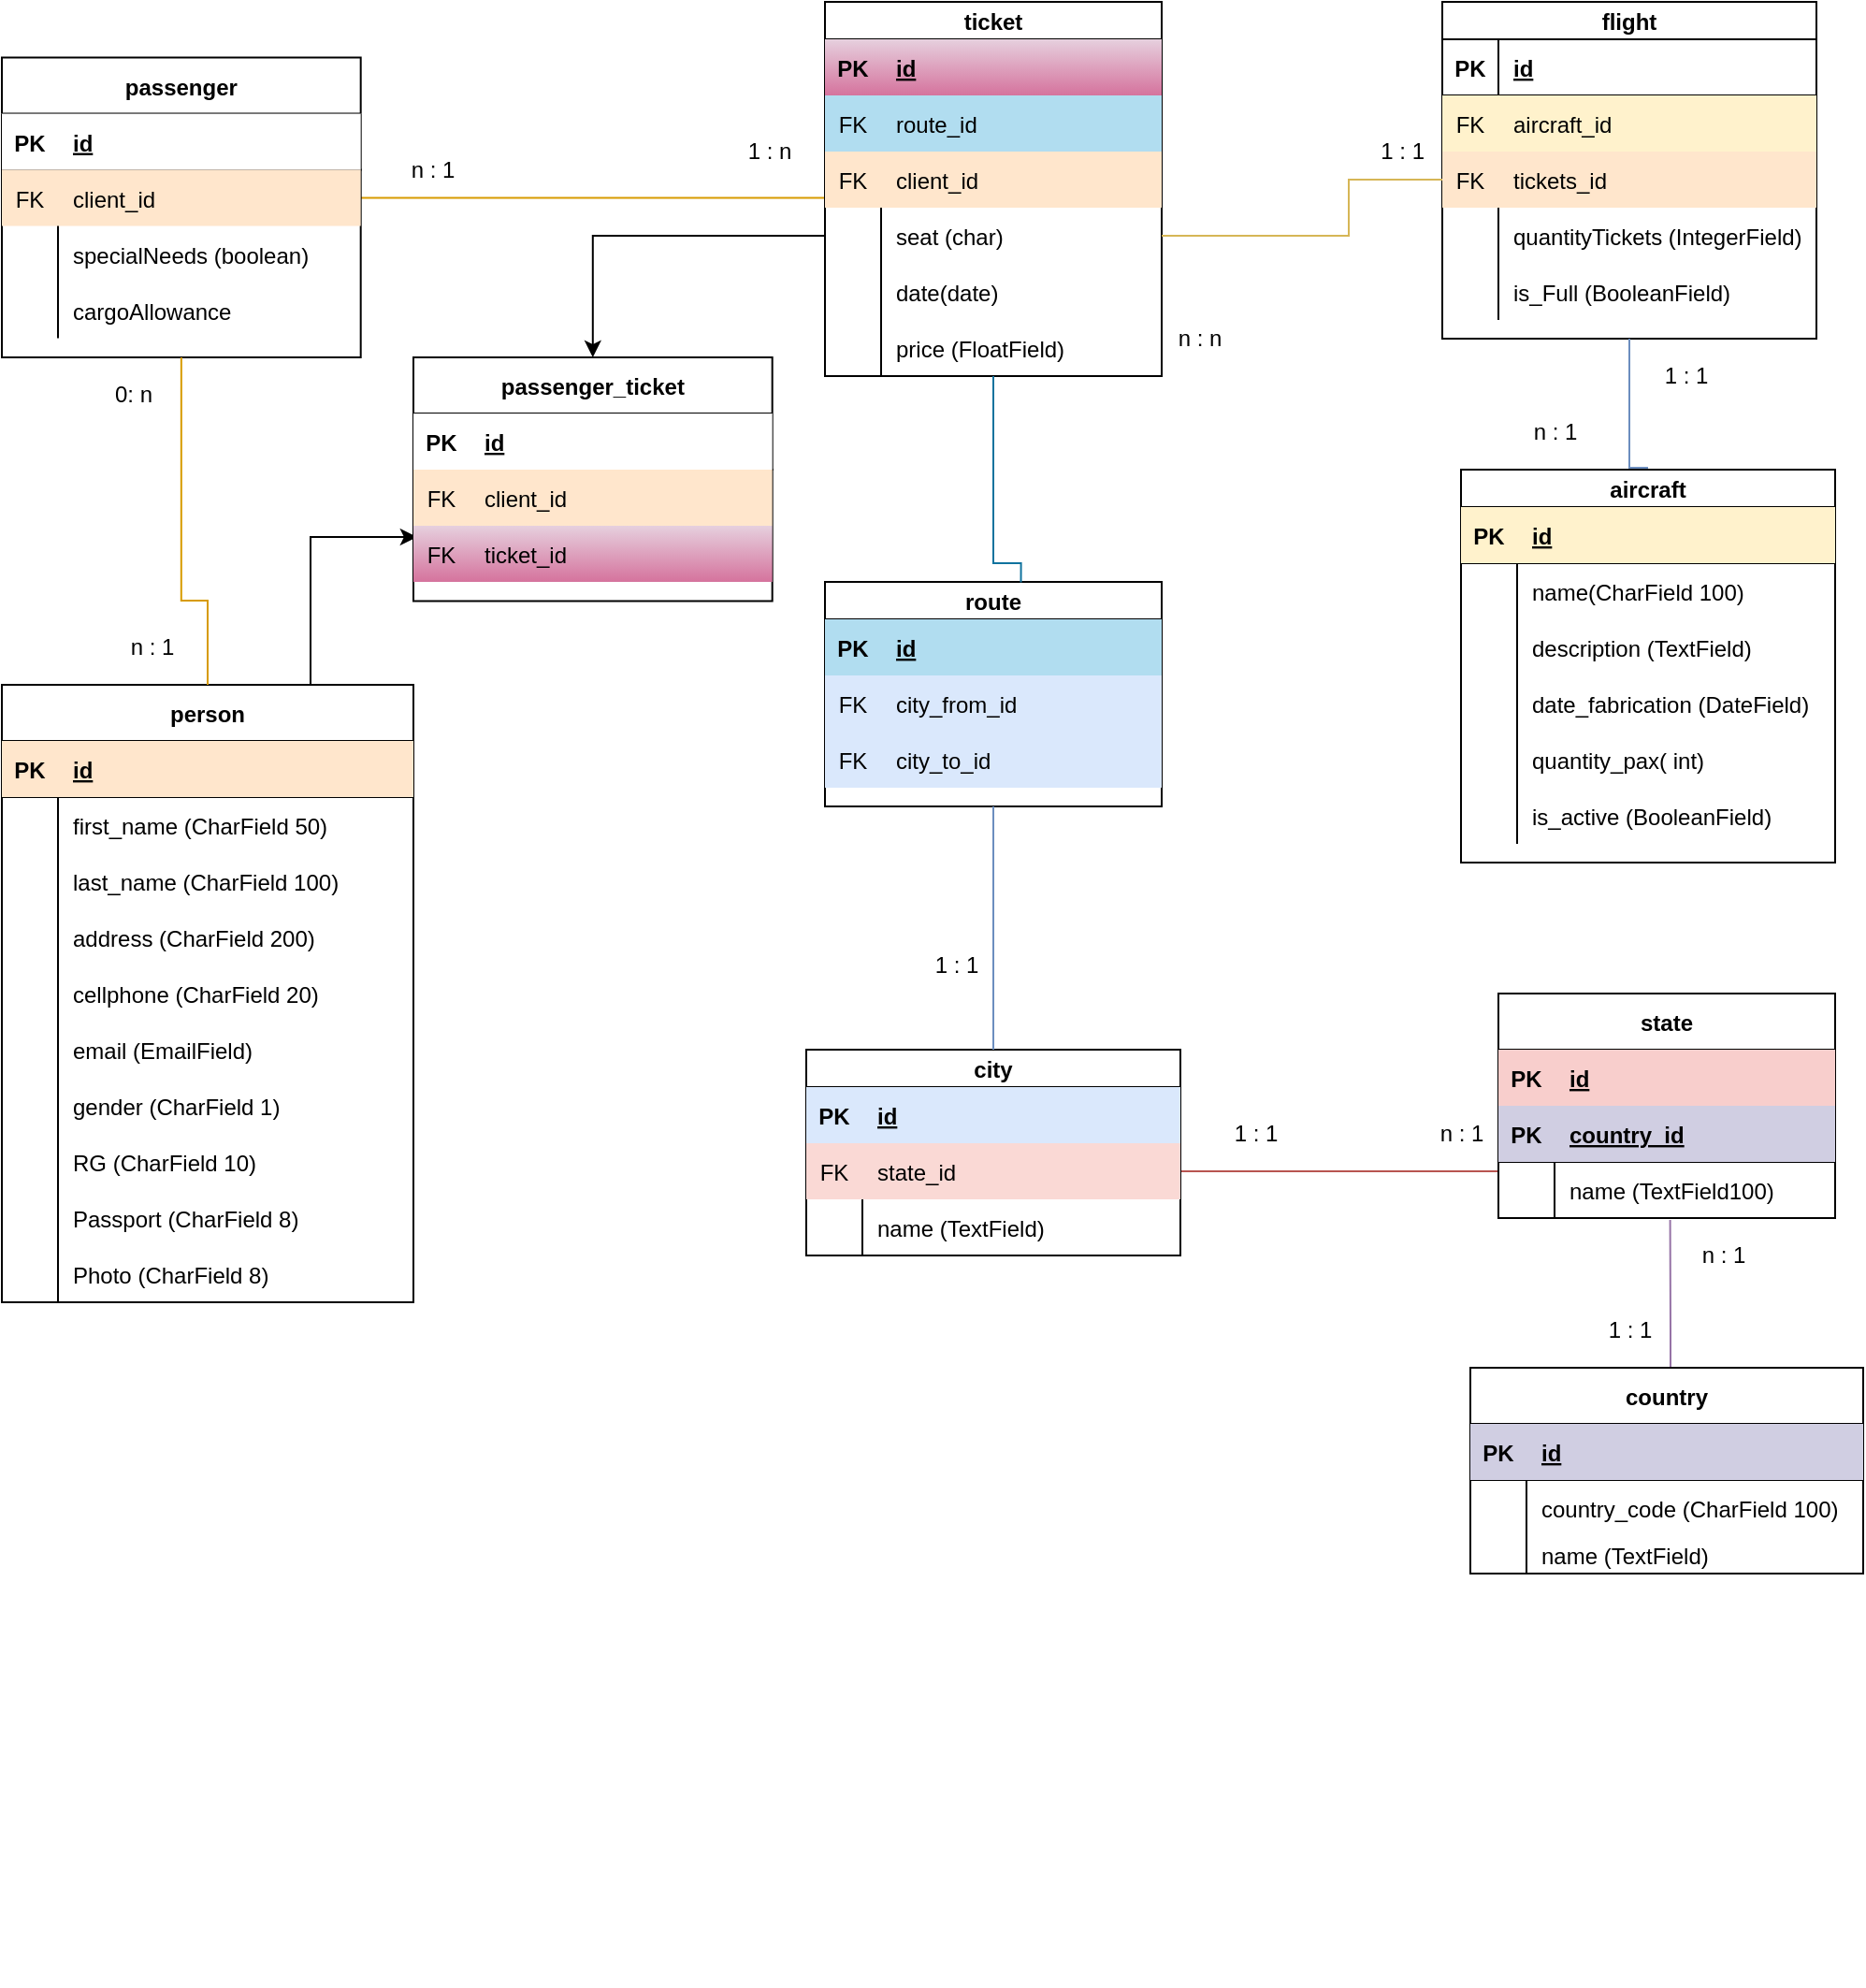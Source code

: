 <mxfile version="14.7.10" type="google"><diagram name="MER" id="9f46799a-70d6-7492-0946-bef42562c5a5"><mxGraphModel dx="2208" dy="1332" grid="1" gridSize="10" guides="1" tooltips="1" connect="1" arrows="1" fold="1" page="1" pageScale="1" pageWidth="1100" pageHeight="850" background="none" math="0" shadow="0"><root><mxCell id="0"/><mxCell id="1" parent="0"/><mxCell id="GLSsPdaKZculDlw_uXnd-2" value="aircraft" style="shape=table;startSize=20;container=1;collapsible=1;childLayout=tableLayout;fixedRows=1;rowLines=0;fontStyle=1;align=center;resizeLast=1;" parent="1" vertex="1"><mxGeometry x="260" y="160" width="200" height="210" as="geometry"/></mxCell><mxCell id="GLSsPdaKZculDlw_uXnd-3" value="" style="shape=partialRectangle;collapsible=0;dropTarget=0;pointerEvents=0;fillColor=none;top=0;left=0;bottom=1;right=0;points=[[0,0.5],[1,0.5]];portConstraint=eastwest;" parent="GLSsPdaKZculDlw_uXnd-2" vertex="1"><mxGeometry y="20" width="200" height="30" as="geometry"/></mxCell><mxCell id="GLSsPdaKZculDlw_uXnd-4" value="PK" style="shape=partialRectangle;connectable=0;top=0;left=0;bottom=0;right=0;fontStyle=1;overflow=hidden;strokeColor=#d6b656;fillColor=#fff2cc;" parent="GLSsPdaKZculDlw_uXnd-3" vertex="1"><mxGeometry width="30" height="30" as="geometry"/></mxCell><mxCell id="GLSsPdaKZculDlw_uXnd-5" value="id" style="shape=partialRectangle;connectable=0;fillColor=#fff2cc;top=0;left=0;bottom=0;right=0;align=left;spacingLeft=6;fontStyle=5;overflow=hidden;strokeColor=#d6b656;" parent="GLSsPdaKZculDlw_uXnd-3" vertex="1"><mxGeometry x="30" width="170" height="30" as="geometry"/></mxCell><mxCell id="GLSsPdaKZculDlw_uXnd-6" value="" style="shape=partialRectangle;collapsible=0;dropTarget=0;pointerEvents=0;fillColor=none;top=0;left=0;bottom=0;right=0;points=[[0,0.5],[1,0.5]];portConstraint=eastwest;" parent="GLSsPdaKZculDlw_uXnd-2" vertex="1"><mxGeometry y="50" width="200" height="30" as="geometry"/></mxCell><mxCell id="GLSsPdaKZculDlw_uXnd-7" value="" style="shape=partialRectangle;connectable=0;fillColor=none;top=0;left=0;bottom=0;right=0;editable=1;overflow=hidden;" parent="GLSsPdaKZculDlw_uXnd-6" vertex="1"><mxGeometry width="30" height="30" as="geometry"/></mxCell><mxCell id="GLSsPdaKZculDlw_uXnd-8" value="name(CharField 100)" style="shape=partialRectangle;connectable=0;fillColor=none;top=0;left=0;bottom=0;right=0;align=left;spacingLeft=6;overflow=hidden;" parent="GLSsPdaKZculDlw_uXnd-6" vertex="1"><mxGeometry x="30" width="170" height="30" as="geometry"/></mxCell><mxCell id="GLSsPdaKZculDlw_uXnd-9" value="" style="shape=partialRectangle;collapsible=0;dropTarget=0;pointerEvents=0;fillColor=none;top=0;left=0;bottom=0;right=0;points=[[0,0.5],[1,0.5]];portConstraint=eastwest;" parent="GLSsPdaKZculDlw_uXnd-2" vertex="1"><mxGeometry y="80" width="200" height="30" as="geometry"/></mxCell><mxCell id="GLSsPdaKZculDlw_uXnd-10" value="" style="shape=partialRectangle;connectable=0;fillColor=none;top=0;left=0;bottom=0;right=0;editable=1;overflow=hidden;" parent="GLSsPdaKZculDlw_uXnd-9" vertex="1"><mxGeometry width="30" height="30" as="geometry"/></mxCell><mxCell id="GLSsPdaKZculDlw_uXnd-11" value="description (TextField)" style="shape=partialRectangle;connectable=0;fillColor=none;top=0;left=0;bottom=0;right=0;align=left;spacingLeft=6;overflow=hidden;" parent="GLSsPdaKZculDlw_uXnd-9" vertex="1"><mxGeometry x="30" width="170" height="30" as="geometry"/></mxCell><mxCell id="GLSsPdaKZculDlw_uXnd-12" value="" style="shape=partialRectangle;collapsible=0;dropTarget=0;pointerEvents=0;fillColor=none;top=0;left=0;bottom=0;right=0;points=[[0,0.5],[1,0.5]];portConstraint=eastwest;" parent="GLSsPdaKZculDlw_uXnd-2" vertex="1"><mxGeometry y="110" width="200" height="30" as="geometry"/></mxCell><mxCell id="GLSsPdaKZculDlw_uXnd-13" value="" style="shape=partialRectangle;connectable=0;fillColor=none;top=0;left=0;bottom=0;right=0;editable=1;overflow=hidden;" parent="GLSsPdaKZculDlw_uXnd-12" vertex="1"><mxGeometry width="30" height="30" as="geometry"/></mxCell><mxCell id="GLSsPdaKZculDlw_uXnd-14" value="date_fabrication (DateField)" style="shape=partialRectangle;connectable=0;fillColor=none;top=0;left=0;bottom=0;right=0;align=left;spacingLeft=6;overflow=hidden;" parent="GLSsPdaKZculDlw_uXnd-12" vertex="1"><mxGeometry x="30" width="170" height="30" as="geometry"/></mxCell><mxCell id="GLSsPdaKZculDlw_uXnd-18" value="" style="shape=partialRectangle;collapsible=0;dropTarget=0;pointerEvents=0;fillColor=none;top=0;left=0;bottom=0;right=0;points=[[0,0.5],[1,0.5]];portConstraint=eastwest;" parent="GLSsPdaKZculDlw_uXnd-2" vertex="1"><mxGeometry y="140" width="200" height="30" as="geometry"/></mxCell><mxCell id="GLSsPdaKZculDlw_uXnd-19" value="" style="shape=partialRectangle;connectable=0;fillColor=none;top=0;left=0;bottom=0;right=0;editable=1;overflow=hidden;" parent="GLSsPdaKZculDlw_uXnd-18" vertex="1"><mxGeometry width="30" height="30" as="geometry"/></mxCell><mxCell id="GLSsPdaKZculDlw_uXnd-20" value="quantity_pax( int)" style="shape=partialRectangle;connectable=0;fillColor=none;top=0;left=0;bottom=0;right=0;align=left;spacingLeft=6;overflow=hidden;" parent="GLSsPdaKZculDlw_uXnd-18" vertex="1"><mxGeometry x="30" width="170" height="30" as="geometry"/></mxCell><mxCell id="GLSsPdaKZculDlw_uXnd-15" value="" style="shape=partialRectangle;collapsible=0;dropTarget=0;pointerEvents=0;fillColor=none;top=0;left=0;bottom=0;right=0;points=[[0,0.5],[1,0.5]];portConstraint=eastwest;" parent="GLSsPdaKZculDlw_uXnd-2" vertex="1"><mxGeometry y="170" width="200" height="30" as="geometry"/></mxCell><mxCell id="GLSsPdaKZculDlw_uXnd-16" value="" style="shape=partialRectangle;connectable=0;fillColor=none;top=0;left=0;bottom=0;right=0;editable=1;overflow=hidden;" parent="GLSsPdaKZculDlw_uXnd-15" vertex="1"><mxGeometry width="30" height="30" as="geometry"/></mxCell><mxCell id="GLSsPdaKZculDlw_uXnd-17" value="is_active (BooleanField)" style="shape=partialRectangle;connectable=0;fillColor=none;top=0;left=0;bottom=0;right=0;align=left;spacingLeft=6;overflow=hidden;" parent="GLSsPdaKZculDlw_uXnd-15" vertex="1"><mxGeometry x="30" width="170" height="30" as="geometry"/></mxCell><mxCell id="GLSsPdaKZculDlw_uXnd-31" value="flight" style="shape=table;startSize=20;container=1;collapsible=1;childLayout=tableLayout;fixedRows=1;rowLines=0;fontStyle=1;align=center;resizeLast=1;" parent="1" vertex="1"><mxGeometry x="250" y="-90" width="200" height="180" as="geometry"/></mxCell><mxCell id="GLSsPdaKZculDlw_uXnd-32" value="" style="shape=partialRectangle;collapsible=0;dropTarget=0;pointerEvents=0;fillColor=none;top=0;left=0;bottom=1;right=0;points=[[0,0.5],[1,0.5]];portConstraint=eastwest;" parent="GLSsPdaKZculDlw_uXnd-31" vertex="1"><mxGeometry y="20" width="200" height="30" as="geometry"/></mxCell><mxCell id="GLSsPdaKZculDlw_uXnd-33" value="PK" style="shape=partialRectangle;connectable=0;fillColor=none;top=0;left=0;bottom=0;right=0;fontStyle=1;overflow=hidden;" parent="GLSsPdaKZculDlw_uXnd-32" vertex="1"><mxGeometry width="30" height="30" as="geometry"/></mxCell><mxCell id="GLSsPdaKZculDlw_uXnd-34" value="id" style="shape=partialRectangle;connectable=0;fillColor=none;top=0;left=0;bottom=0;right=0;align=left;spacingLeft=6;fontStyle=5;overflow=hidden;" parent="GLSsPdaKZculDlw_uXnd-32" vertex="1"><mxGeometry x="30" width="170" height="30" as="geometry"/></mxCell><mxCell id="GLSsPdaKZculDlw_uXnd-41" value="" style="shape=partialRectangle;collapsible=0;dropTarget=0;pointerEvents=0;fillColor=none;top=0;left=0;bottom=0;right=0;points=[[0,0.5],[1,0.5]];portConstraint=eastwest;" parent="GLSsPdaKZculDlw_uXnd-31" vertex="1"><mxGeometry y="50" width="200" height="30" as="geometry"/></mxCell><mxCell id="GLSsPdaKZculDlw_uXnd-42" value="FK" style="shape=partialRectangle;connectable=0;fillColor=#fff2cc;top=0;left=0;bottom=0;right=0;editable=1;overflow=hidden;strokeColor=#d6b656;" parent="GLSsPdaKZculDlw_uXnd-41" vertex="1"><mxGeometry width="30" height="30" as="geometry"/></mxCell><mxCell id="GLSsPdaKZculDlw_uXnd-43" value="aircraft_id" style="shape=partialRectangle;connectable=0;fillColor=#fff2cc;top=0;left=0;bottom=0;right=0;align=left;spacingLeft=6;overflow=hidden;strokeColor=#d6b656;" parent="GLSsPdaKZculDlw_uXnd-41" vertex="1"><mxGeometry x="30" width="170" height="30" as="geometry"/></mxCell><mxCell id="GLSsPdaKZculDlw_uXnd-44" value="" style="shape=partialRectangle;collapsible=0;dropTarget=0;pointerEvents=0;fillColor=none;top=0;left=0;bottom=0;right=0;points=[[0,0.5],[1,0.5]];portConstraint=eastwest;" parent="GLSsPdaKZculDlw_uXnd-31" vertex="1"><mxGeometry y="80" width="200" height="30" as="geometry"/></mxCell><mxCell id="GLSsPdaKZculDlw_uXnd-45" value="FK" style="shape=partialRectangle;connectable=0;fillColor=#ffe6cc;top=0;left=0;bottom=0;right=0;editable=1;overflow=hidden;strokeColor=#d79b00;" parent="GLSsPdaKZculDlw_uXnd-44" vertex="1"><mxGeometry width="30" height="30" as="geometry"/></mxCell><mxCell id="GLSsPdaKZculDlw_uXnd-46" value="tickets_id" style="shape=partialRectangle;connectable=0;fillColor=#ffe6cc;top=0;left=0;bottom=0;right=0;align=left;spacingLeft=6;overflow=hidden;strokeColor=#d79b00;" parent="GLSsPdaKZculDlw_uXnd-44" vertex="1"><mxGeometry x="30" width="170" height="30" as="geometry"/></mxCell><mxCell id="GLSsPdaKZculDlw_uXnd-35" value="" style="shape=partialRectangle;collapsible=0;dropTarget=0;pointerEvents=0;fillColor=none;top=0;left=0;bottom=0;right=0;points=[[0,0.5],[1,0.5]];portConstraint=eastwest;" parent="GLSsPdaKZculDlw_uXnd-31" vertex="1"><mxGeometry y="110" width="200" height="30" as="geometry"/></mxCell><mxCell id="GLSsPdaKZculDlw_uXnd-36" value="" style="shape=partialRectangle;connectable=0;fillColor=none;top=0;left=0;bottom=0;right=0;editable=1;overflow=hidden;" parent="GLSsPdaKZculDlw_uXnd-35" vertex="1"><mxGeometry width="30" height="30" as="geometry"/></mxCell><mxCell id="GLSsPdaKZculDlw_uXnd-37" value="quantityTickets (IntegerField)" style="shape=partialRectangle;connectable=0;fillColor=none;top=0;left=0;bottom=0;right=0;align=left;spacingLeft=6;overflow=hidden;" parent="GLSsPdaKZculDlw_uXnd-35" vertex="1"><mxGeometry x="30" width="170" height="30" as="geometry"/></mxCell><mxCell id="1ofLHM65zH2YrCbMhh-6-1" value="" style="shape=partialRectangle;collapsible=0;dropTarget=0;pointerEvents=0;fillColor=none;top=0;left=0;bottom=0;right=0;points=[[0,0.5],[1,0.5]];portConstraint=eastwest;" parent="GLSsPdaKZculDlw_uXnd-31" vertex="1"><mxGeometry y="140" width="200" height="30" as="geometry"/></mxCell><mxCell id="1ofLHM65zH2YrCbMhh-6-2" value="" style="shape=partialRectangle;connectable=0;fillColor=none;top=0;left=0;bottom=0;right=0;editable=1;overflow=hidden;" parent="1ofLHM65zH2YrCbMhh-6-1" vertex="1"><mxGeometry width="30" height="30" as="geometry"/></mxCell><mxCell id="1ofLHM65zH2YrCbMhh-6-3" value="is_Full (BooleanField)" style="shape=partialRectangle;connectable=0;fillColor=none;top=0;left=0;bottom=0;right=0;align=left;spacingLeft=6;overflow=hidden;" parent="1ofLHM65zH2YrCbMhh-6-1" vertex="1"><mxGeometry x="30" width="170" height="30" as="geometry"/></mxCell><mxCell id="GLSsPdaKZculDlw_uXnd-47" style="edgeStyle=orthogonalEdgeStyle;rounded=0;orthogonalLoop=1;jettySize=auto;html=1;endArrow=none;endFill=0;fillColor=#dae8fc;strokeColor=#6C8EBF;entryX=0.5;entryY=1;entryDx=0;entryDy=0;" parent="1" target="GLSsPdaKZculDlw_uXnd-31" edge="1"><mxGeometry relative="1" as="geometry"><Array as="points"><mxPoint x="350" y="159"/></Array><mxPoint x="310" y="90" as="targetPoint"/><mxPoint x="360" y="159" as="sourcePoint"/></mxGeometry></mxCell><mxCell id="uD-q42cJCrfk9R7ZHZrH-15" style="edgeStyle=orthogonalEdgeStyle;rounded=0;orthogonalLoop=1;jettySize=auto;html=1;exitX=0.75;exitY=0;exitDx=0;exitDy=0;entryX=0.01;entryY=0.2;entryDx=0;entryDy=0;entryPerimeter=0;" parent="1" source="GLSsPdaKZculDlw_uXnd-48" edge="1"><mxGeometry relative="1" as="geometry"><mxPoint x="-298.082" y="196" as="targetPoint"/><Array as="points"><mxPoint x="-355" y="196"/></Array></mxGeometry></mxCell><mxCell id="GLSsPdaKZculDlw_uXnd-48" value="person" style="shape=table;startSize=30;container=1;collapsible=1;childLayout=tableLayout;fixedRows=1;rowLines=0;fontStyle=1;align=center;resizeLast=1;" parent="1" vertex="1"><mxGeometry x="-520" y="275" width="220" height="330" as="geometry"/></mxCell><mxCell id="GLSsPdaKZculDlw_uXnd-49" value="" style="shape=partialRectangle;collapsible=0;dropTarget=0;pointerEvents=0;fillColor=none;top=0;left=0;bottom=1;right=0;points=[[0,0.5],[1,0.5]];portConstraint=eastwest;" parent="GLSsPdaKZculDlw_uXnd-48" vertex="1"><mxGeometry y="30" width="220" height="30" as="geometry"/></mxCell><mxCell id="GLSsPdaKZculDlw_uXnd-50" value="PK" style="shape=partialRectangle;connectable=0;fillColor=#ffe6cc;top=0;left=0;bottom=0;right=0;fontStyle=1;overflow=hidden;strokeColor=#d79b00;" parent="GLSsPdaKZculDlw_uXnd-49" vertex="1"><mxGeometry width="30" height="30" as="geometry"/></mxCell><mxCell id="GLSsPdaKZculDlw_uXnd-51" value="id" style="shape=partialRectangle;connectable=0;fillColor=#ffe6cc;top=0;left=0;bottom=0;right=0;align=left;spacingLeft=6;fontStyle=5;overflow=hidden;strokeColor=#d79b00;" parent="GLSsPdaKZculDlw_uXnd-49" vertex="1"><mxGeometry x="30" width="190" height="30" as="geometry"/></mxCell><mxCell id="GLSsPdaKZculDlw_uXnd-52" value="" style="shape=partialRectangle;collapsible=0;dropTarget=0;pointerEvents=0;fillColor=none;top=0;left=0;bottom=0;right=0;points=[[0,0.5],[1,0.5]];portConstraint=eastwest;" parent="GLSsPdaKZculDlw_uXnd-48" vertex="1"><mxGeometry y="60" width="220" height="30" as="geometry"/></mxCell><mxCell id="GLSsPdaKZculDlw_uXnd-53" value="" style="shape=partialRectangle;connectable=0;fillColor=none;top=0;left=0;bottom=0;right=0;editable=1;overflow=hidden;" parent="GLSsPdaKZculDlw_uXnd-52" vertex="1"><mxGeometry width="30" height="30" as="geometry"/></mxCell><mxCell id="GLSsPdaKZculDlw_uXnd-54" value="first_name (CharField 50)" style="shape=partialRectangle;connectable=0;fillColor=none;top=0;left=0;bottom=0;right=0;align=left;spacingLeft=6;overflow=hidden;" parent="GLSsPdaKZculDlw_uXnd-52" vertex="1"><mxGeometry x="30" width="190" height="30" as="geometry"/></mxCell><mxCell id="GLSsPdaKZculDlw_uXnd-55" value="" style="shape=partialRectangle;collapsible=0;dropTarget=0;pointerEvents=0;fillColor=none;top=0;left=0;bottom=0;right=0;points=[[0,0.5],[1,0.5]];portConstraint=eastwest;" parent="GLSsPdaKZculDlw_uXnd-48" vertex="1"><mxGeometry y="90" width="220" height="30" as="geometry"/></mxCell><mxCell id="GLSsPdaKZculDlw_uXnd-56" value="" style="shape=partialRectangle;connectable=0;fillColor=none;top=0;left=0;bottom=0;right=0;editable=1;overflow=hidden;" parent="GLSsPdaKZculDlw_uXnd-55" vertex="1"><mxGeometry width="30" height="30" as="geometry"/></mxCell><mxCell id="GLSsPdaKZculDlw_uXnd-57" value="last_name (CharField 100)" style="shape=partialRectangle;connectable=0;fillColor=none;top=0;left=0;bottom=0;right=0;align=left;spacingLeft=6;overflow=hidden;" parent="GLSsPdaKZculDlw_uXnd-55" vertex="1"><mxGeometry x="30" width="190" height="30" as="geometry"/></mxCell><mxCell id="GLSsPdaKZculDlw_uXnd-58" value="" style="shape=partialRectangle;collapsible=0;dropTarget=0;pointerEvents=0;fillColor=none;top=0;left=0;bottom=0;right=0;points=[[0,0.5],[1,0.5]];portConstraint=eastwest;" parent="GLSsPdaKZculDlw_uXnd-48" vertex="1"><mxGeometry y="120" width="220" height="30" as="geometry"/></mxCell><mxCell id="GLSsPdaKZculDlw_uXnd-59" value="" style="shape=partialRectangle;connectable=0;fillColor=none;top=0;left=0;bottom=0;right=0;editable=1;overflow=hidden;" parent="GLSsPdaKZculDlw_uXnd-58" vertex="1"><mxGeometry width="30" height="30" as="geometry"/></mxCell><mxCell id="GLSsPdaKZculDlw_uXnd-60" value="address (CharField 200)" style="shape=partialRectangle;connectable=0;fillColor=none;top=0;left=0;bottom=0;right=0;align=left;spacingLeft=6;overflow=hidden;" parent="GLSsPdaKZculDlw_uXnd-58" vertex="1"><mxGeometry x="30" width="190" height="30" as="geometry"/></mxCell><mxCell id="GLSsPdaKZculDlw_uXnd-61" value="" style="shape=partialRectangle;collapsible=0;dropTarget=0;pointerEvents=0;fillColor=none;top=0;left=0;bottom=0;right=0;points=[[0,0.5],[1,0.5]];portConstraint=eastwest;" parent="GLSsPdaKZculDlw_uXnd-48" vertex="1"><mxGeometry y="150" width="220" height="30" as="geometry"/></mxCell><mxCell id="GLSsPdaKZculDlw_uXnd-62" value="" style="shape=partialRectangle;connectable=0;fillColor=none;top=0;left=0;bottom=0;right=0;editable=1;overflow=hidden;" parent="GLSsPdaKZculDlw_uXnd-61" vertex="1"><mxGeometry width="30" height="30" as="geometry"/></mxCell><mxCell id="GLSsPdaKZculDlw_uXnd-63" value="cellphone (CharField 20)" style="shape=partialRectangle;connectable=0;fillColor=none;top=0;left=0;bottom=0;right=0;align=left;spacingLeft=6;overflow=hidden;" parent="GLSsPdaKZculDlw_uXnd-61" vertex="1"><mxGeometry x="30" width="190" height="30" as="geometry"/></mxCell><mxCell id="GLSsPdaKZculDlw_uXnd-64" value="" style="shape=partialRectangle;collapsible=0;dropTarget=0;pointerEvents=0;fillColor=none;top=0;left=0;bottom=0;right=0;points=[[0,0.5],[1,0.5]];portConstraint=eastwest;" parent="GLSsPdaKZculDlw_uXnd-48" vertex="1"><mxGeometry y="180" width="220" height="30" as="geometry"/></mxCell><mxCell id="GLSsPdaKZculDlw_uXnd-65" value="" style="shape=partialRectangle;connectable=0;fillColor=none;top=0;left=0;bottom=0;right=0;editable=1;overflow=hidden;" parent="GLSsPdaKZculDlw_uXnd-64" vertex="1"><mxGeometry width="30" height="30" as="geometry"/></mxCell><mxCell id="GLSsPdaKZculDlw_uXnd-66" value="email (EmailField)" style="shape=partialRectangle;connectable=0;fillColor=none;top=0;left=0;bottom=0;right=0;align=left;spacingLeft=6;overflow=hidden;" parent="GLSsPdaKZculDlw_uXnd-64" vertex="1"><mxGeometry x="30" width="190" height="30" as="geometry"/></mxCell><mxCell id="GLSsPdaKZculDlw_uXnd-67" value="" style="shape=partialRectangle;collapsible=0;dropTarget=0;pointerEvents=0;fillColor=none;top=0;left=0;bottom=0;right=0;points=[[0,0.5],[1,0.5]];portConstraint=eastwest;" parent="GLSsPdaKZculDlw_uXnd-48" vertex="1"><mxGeometry y="210" width="220" height="30" as="geometry"/></mxCell><mxCell id="GLSsPdaKZculDlw_uXnd-68" value="" style="shape=partialRectangle;connectable=0;fillColor=none;top=0;left=0;bottom=0;right=0;editable=1;overflow=hidden;" parent="GLSsPdaKZculDlw_uXnd-67" vertex="1"><mxGeometry width="30" height="30" as="geometry"/></mxCell><mxCell id="GLSsPdaKZculDlw_uXnd-69" value="gender (CharField 1)" style="shape=partialRectangle;connectable=0;fillColor=none;top=0;left=0;bottom=0;right=0;align=left;spacingLeft=6;overflow=hidden;" parent="GLSsPdaKZculDlw_uXnd-67" vertex="1"><mxGeometry x="30" width="190" height="30" as="geometry"/></mxCell><mxCell id="0r0qIV-gRZ8LzFKsNRDZ-4" value="" style="shape=partialRectangle;collapsible=0;dropTarget=0;pointerEvents=0;fillColor=none;top=0;left=0;bottom=0;right=0;points=[[0,0.5],[1,0.5]];portConstraint=eastwest;" parent="GLSsPdaKZculDlw_uXnd-48" vertex="1"><mxGeometry y="240" width="220" height="30" as="geometry"/></mxCell><mxCell id="0r0qIV-gRZ8LzFKsNRDZ-5" value="" style="shape=partialRectangle;connectable=0;fillColor=none;top=0;left=0;bottom=0;right=0;editable=1;overflow=hidden;" parent="0r0qIV-gRZ8LzFKsNRDZ-4" vertex="1"><mxGeometry width="30" height="30" as="geometry"/></mxCell><mxCell id="0r0qIV-gRZ8LzFKsNRDZ-6" value="RG (CharField 10)" style="shape=partialRectangle;connectable=0;fillColor=none;top=0;left=0;bottom=0;right=0;align=left;spacingLeft=6;overflow=hidden;" parent="0r0qIV-gRZ8LzFKsNRDZ-4" vertex="1"><mxGeometry x="30" width="190" height="30" as="geometry"/></mxCell><mxCell id="0r0qIV-gRZ8LzFKsNRDZ-1" value="" style="shape=partialRectangle;collapsible=0;dropTarget=0;pointerEvents=0;fillColor=none;top=0;left=0;bottom=0;right=0;points=[[0,0.5],[1,0.5]];portConstraint=eastwest;" parent="GLSsPdaKZculDlw_uXnd-48" vertex="1"><mxGeometry y="270" width="220" height="30" as="geometry"/></mxCell><mxCell id="0r0qIV-gRZ8LzFKsNRDZ-2" value="" style="shape=partialRectangle;connectable=0;fillColor=none;top=0;left=0;bottom=0;right=0;editable=1;overflow=hidden;" parent="0r0qIV-gRZ8LzFKsNRDZ-1" vertex="1"><mxGeometry width="30" height="30" as="geometry"/></mxCell><mxCell id="0r0qIV-gRZ8LzFKsNRDZ-3" value="Passport (CharField 8)" style="shape=partialRectangle;connectable=0;fillColor=none;top=0;left=0;bottom=0;right=0;align=left;spacingLeft=6;overflow=hidden;" parent="0r0qIV-gRZ8LzFKsNRDZ-1" vertex="1"><mxGeometry x="30" width="190" height="30" as="geometry"/></mxCell><mxCell id="0r0qIV-gRZ8LzFKsNRDZ-7" value="" style="shape=partialRectangle;collapsible=0;dropTarget=0;pointerEvents=0;fillColor=none;top=0;left=0;bottom=0;right=0;points=[[0,0.5],[1,0.5]];portConstraint=eastwest;" parent="GLSsPdaKZculDlw_uXnd-48" vertex="1"><mxGeometry y="300" width="220" height="30" as="geometry"/></mxCell><mxCell id="0r0qIV-gRZ8LzFKsNRDZ-8" value="" style="shape=partialRectangle;connectable=0;fillColor=none;top=0;left=0;bottom=0;right=0;editable=1;overflow=hidden;" parent="0r0qIV-gRZ8LzFKsNRDZ-7" vertex="1"><mxGeometry width="30" height="30" as="geometry"/></mxCell><mxCell id="0r0qIV-gRZ8LzFKsNRDZ-9" value="Photo (CharField 8)" style="shape=partialRectangle;connectable=0;fillColor=none;top=0;left=0;bottom=0;right=0;align=left;spacingLeft=6;overflow=hidden;" parent="0r0qIV-gRZ8LzFKsNRDZ-7" vertex="1"><mxGeometry x="30" width="190" height="30" as="geometry"/></mxCell><mxCell id="GLSsPdaKZculDlw_uXnd-70" style="edgeStyle=orthogonalEdgeStyle;rounded=0;orthogonalLoop=1;jettySize=auto;html=1;exitX=1;exitY=0.5;exitDx=0;exitDy=0;endArrow=none;endFill=0;fillColor=#ffe6cc;strokeColor=#d79b00;entryX=0;entryY=0.5;entryDx=0;entryDy=0;" parent="1" source="CD3tzhBuKif3sYSi9nyw-175" target="CD3tzhBuKif3sYSi9nyw-206" edge="1"><mxGeometry relative="1" as="geometry"><mxPoint x="-419.92" y="-110" as="sourcePoint"/><mxPoint x="-20" y="30" as="targetPoint"/><Array as="points"><mxPoint x="-80" y="15"/></Array></mxGeometry></mxCell><mxCell id="GLSsPdaKZculDlw_uXnd-71" value="0: n" style="text;html=1;align=center;verticalAlign=middle;resizable=0;points=[];autosize=1;strokeColor=none;" parent="1" vertex="1"><mxGeometry x="-470.0" y="110" width="40" height="20" as="geometry"/></mxCell><mxCell id="GLSsPdaKZculDlw_uXnd-72" value="1 : 1&amp;nbsp;" style="text;html=1;align=center;verticalAlign=middle;resizable=0;points=[];autosize=1;strokeColor=none;" parent="1" vertex="1"><mxGeometry x="210" y="-20" width="40" height="20" as="geometry"/></mxCell><mxCell id="GLSsPdaKZculDlw_uXnd-73" value="1 : 1" style="text;html=1;align=center;verticalAlign=middle;resizable=0;points=[];autosize=1;strokeColor=none;" parent="1" vertex="1"><mxGeometry x="360" y="100" width="40" height="20" as="geometry"/></mxCell><mxCell id="GLSsPdaKZculDlw_uXnd-74" value="n : 1" style="text;html=1;align=center;verticalAlign=middle;resizable=0;points=[];autosize=1;strokeColor=none;" parent="1" vertex="1"><mxGeometry x="290" y="130" width="40" height="20" as="geometry"/></mxCell><mxCell id="GLSsPdaKZculDlw_uXnd-99" value="n : 1" style="text;html=1;align=center;verticalAlign=middle;resizable=0;points=[];autosize=1;strokeColor=none;" parent="1" vertex="1"><mxGeometry x="-460" y="245" width="40" height="20" as="geometry"/></mxCell><mxCell id="CD3tzhBuKif3sYSi9nyw-80" value="" style="shape=partialRectangle;collapsible=0;dropTarget=0;pointerEvents=0;fillColor=none;top=0;left=0;bottom=0;right=0;points=[[0,0.5],[1,0.5]];portConstraint=eastwest;" parent="1" vertex="1"><mxGeometry x="-320" y="750" width="220" height="30" as="geometry"/></mxCell><mxCell id="CD3tzhBuKif3sYSi9nyw-81" value="" style="shape=partialRectangle;connectable=0;fillColor=none;top=0;left=0;bottom=0;right=0;editable=1;overflow=hidden;" parent="CD3tzhBuKif3sYSi9nyw-80" vertex="1"><mxGeometry x="-10" y="190" width="30" height="30" as="geometry"/></mxCell><mxCell id="CD3tzhBuKif3sYSi9nyw-82" value="" style="shape=partialRectangle;connectable=0;fillColor=none;top=0;left=0;bottom=0;right=0;align=left;spacingLeft=6;overflow=hidden;" parent="CD3tzhBuKif3sYSi9nyw-80" vertex="1"><mxGeometry x="30" width="190" height="30" as="geometry"/></mxCell><mxCell id="CD3tzhBuKif3sYSi9nyw-120" style="edgeStyle=orthogonalEdgeStyle;rounded=0;orthogonalLoop=1;jettySize=auto;html=1;exitX=0;exitY=0.5;exitDx=0;exitDy=0;endArrow=none;endFill=0;fillColor=#f8cecc;strokeColor=#b85450;entryX=1;entryY=0.5;entryDx=0;entryDy=0;" parent="1" target="CD3tzhBuKif3sYSi9nyw-128" edge="1"><mxGeometry relative="1" as="geometry"><mxPoint x="350" y="770" as="targetPoint"/><Array as="points"><mxPoint x="280" y="535"/></Array><mxPoint x="280" y="545" as="sourcePoint"/></mxGeometry></mxCell><mxCell id="CD3tzhBuKif3sYSi9nyw-121" value="city" style="shape=table;startSize=20;container=1;collapsible=1;childLayout=tableLayout;fixedRows=1;rowLines=0;fontStyle=1;align=center;resizeLast=1;" parent="1" vertex="1"><mxGeometry x="-90" y="470" width="200" height="110" as="geometry"/></mxCell><mxCell id="CD3tzhBuKif3sYSi9nyw-122" value="" style="shape=partialRectangle;collapsible=0;dropTarget=0;pointerEvents=0;fillColor=none;top=0;left=0;bottom=1;right=0;points=[[0,0.5],[1,0.5]];portConstraint=eastwest;" parent="CD3tzhBuKif3sYSi9nyw-121" vertex="1"><mxGeometry y="20" width="200" height="30" as="geometry"/></mxCell><mxCell id="CD3tzhBuKif3sYSi9nyw-123" value="PK" style="shape=partialRectangle;connectable=0;top=0;left=0;bottom=0;right=0;fontStyle=1;overflow=hidden;strokeColor=#6c8ebf;fillColor=#DAE8FC;" parent="CD3tzhBuKif3sYSi9nyw-122" vertex="1"><mxGeometry width="30" height="30" as="geometry"/></mxCell><mxCell id="CD3tzhBuKif3sYSi9nyw-124" value="id" style="shape=partialRectangle;connectable=0;fillColor=#dae8fc;top=0;left=0;bottom=0;right=0;align=left;spacingLeft=6;fontStyle=5;overflow=hidden;strokeColor=#6c8ebf;" parent="CD3tzhBuKif3sYSi9nyw-122" vertex="1"><mxGeometry x="30" width="170" height="30" as="geometry"/></mxCell><mxCell id="CD3tzhBuKif3sYSi9nyw-131" value="" style="shape=partialRectangle;collapsible=0;dropTarget=0;pointerEvents=0;fillColor=none;top=0;left=0;bottom=0;right=0;points=[[0,0.5],[1,0.5]];portConstraint=eastwest;" parent="CD3tzhBuKif3sYSi9nyw-121" vertex="1"><mxGeometry y="50" width="200" height="30" as="geometry"/></mxCell><mxCell id="CD3tzhBuKif3sYSi9nyw-132" value="FK" style="shape=partialRectangle;connectable=0;fillColor=#fad9d5;top=0;left=0;bottom=0;right=0;editable=1;overflow=hidden;strokeColor=#ae4132;" parent="CD3tzhBuKif3sYSi9nyw-131" vertex="1"><mxGeometry width="30" height="30" as="geometry"/></mxCell><mxCell id="CD3tzhBuKif3sYSi9nyw-133" value="state_id" style="shape=partialRectangle;connectable=0;fillColor=#fad9d5;top=0;left=0;bottom=0;right=0;align=left;spacingLeft=6;overflow=hidden;strokeColor=#ae4132;" parent="CD3tzhBuKif3sYSi9nyw-131" vertex="1"><mxGeometry x="30" width="170" height="30" as="geometry"/></mxCell><mxCell id="CD3tzhBuKif3sYSi9nyw-128" value="" style="shape=partialRectangle;collapsible=0;dropTarget=0;pointerEvents=0;fillColor=none;top=0;left=0;bottom=0;right=0;points=[[0,0.5],[1,0.5]];portConstraint=eastwest;" parent="CD3tzhBuKif3sYSi9nyw-121" vertex="1"><mxGeometry y="80" width="200" height="30" as="geometry"/></mxCell><mxCell id="CD3tzhBuKif3sYSi9nyw-129" value="" style="shape=partialRectangle;connectable=0;fillColor=none;top=0;left=0;bottom=0;right=0;editable=1;overflow=hidden;" parent="CD3tzhBuKif3sYSi9nyw-128" vertex="1"><mxGeometry width="30" height="30" as="geometry"/></mxCell><mxCell id="CD3tzhBuKif3sYSi9nyw-130" value="name (TextField)" style="shape=partialRectangle;connectable=0;fillColor=none;top=0;left=0;bottom=0;right=0;align=left;spacingLeft=6;overflow=hidden;" parent="CD3tzhBuKif3sYSi9nyw-128" vertex="1"><mxGeometry x="30" width="170" height="30" as="geometry"/></mxCell><mxCell id="CD3tzhBuKif3sYSi9nyw-140" value="state" style="shape=table;startSize=30;container=1;collapsible=1;childLayout=tableLayout;fixedRows=1;rowLines=0;fontStyle=1;align=center;resizeLast=1;" parent="1" vertex="1"><mxGeometry x="280" y="440.0" width="180" height="120" as="geometry"/></mxCell><mxCell id="CD3tzhBuKif3sYSi9nyw-141" value="" style="shape=partialRectangle;collapsible=0;dropTarget=0;pointerEvents=0;fillColor=none;top=0;left=0;bottom=1;right=0;points=[[0,0.5],[1,0.5]];portConstraint=eastwest;" parent="CD3tzhBuKif3sYSi9nyw-140" vertex="1"><mxGeometry y="30" width="180" height="30" as="geometry"/></mxCell><mxCell id="CD3tzhBuKif3sYSi9nyw-142" value="PK" style="shape=partialRectangle;connectable=0;fillColor=#f8cecc;top=0;left=0;bottom=0;right=0;fontStyle=1;overflow=hidden;strokeColor=#b85450;" parent="CD3tzhBuKif3sYSi9nyw-141" vertex="1"><mxGeometry width="30" height="30" as="geometry"/></mxCell><mxCell id="CD3tzhBuKif3sYSi9nyw-143" value="id" style="shape=partialRectangle;connectable=0;fillColor=#f8cecc;top=0;left=0;bottom=0;right=0;align=left;spacingLeft=6;fontStyle=5;overflow=hidden;strokeColor=#b85450;" parent="CD3tzhBuKif3sYSi9nyw-141" vertex="1"><mxGeometry x="30" width="150" height="30" as="geometry"/></mxCell><mxCell id="0r0qIV-gRZ8LzFKsNRDZ-10" value="" style="shape=partialRectangle;collapsible=0;dropTarget=0;pointerEvents=0;fillColor=none;top=0;left=0;bottom=1;right=0;points=[[0,0.5],[1,0.5]];portConstraint=eastwest;" parent="CD3tzhBuKif3sYSi9nyw-140" vertex="1"><mxGeometry y="60" width="180" height="30" as="geometry"/></mxCell><mxCell id="0r0qIV-gRZ8LzFKsNRDZ-11" value="PK" style="shape=partialRectangle;connectable=0;fillColor=#d0cee2;top=0;left=0;bottom=0;right=0;fontStyle=1;overflow=hidden;strokeColor=#56517e;" parent="0r0qIV-gRZ8LzFKsNRDZ-10" vertex="1"><mxGeometry width="30" height="30" as="geometry"/></mxCell><mxCell id="0r0qIV-gRZ8LzFKsNRDZ-12" value="country_id" style="shape=partialRectangle;connectable=0;fillColor=#d0cee2;top=0;left=0;bottom=0;right=0;align=left;spacingLeft=6;fontStyle=5;overflow=hidden;strokeColor=#56517e;" parent="0r0qIV-gRZ8LzFKsNRDZ-10" vertex="1"><mxGeometry x="30" width="150" height="30" as="geometry"/></mxCell><mxCell id="CD3tzhBuKif3sYSi9nyw-271" value="" style="shape=partialRectangle;collapsible=0;dropTarget=0;pointerEvents=0;fillColor=none;top=0;left=0;bottom=0;right=0;points=[[0,0.5],[1,0.5]];portConstraint=eastwest;" parent="CD3tzhBuKif3sYSi9nyw-140" vertex="1"><mxGeometry y="90" width="180" height="30" as="geometry"/></mxCell><mxCell id="CD3tzhBuKif3sYSi9nyw-272" value="" style="shape=partialRectangle;connectable=0;fillColor=none;top=0;left=0;bottom=0;right=0;editable=1;overflow=hidden;" parent="CD3tzhBuKif3sYSi9nyw-271" vertex="1"><mxGeometry width="30" height="30" as="geometry"/></mxCell><mxCell id="CD3tzhBuKif3sYSi9nyw-273" value="name (TextField100)" style="shape=partialRectangle;connectable=0;fillColor=none;top=0;left=0;bottom=0;right=0;align=left;spacingLeft=6;overflow=hidden;" parent="CD3tzhBuKif3sYSi9nyw-271" vertex="1"><mxGeometry x="30" width="150" height="30" as="geometry"/></mxCell><mxCell id="CD3tzhBuKif3sYSi9nyw-150" value="route" style="shape=table;startSize=20;container=1;collapsible=1;childLayout=tableLayout;fixedRows=1;rowLines=0;fontStyle=1;align=center;resizeLast=1;" parent="1" vertex="1"><mxGeometry x="-80" y="220" width="180" height="120" as="geometry"/></mxCell><mxCell id="CD3tzhBuKif3sYSi9nyw-151" value="" style="shape=partialRectangle;collapsible=0;dropTarget=0;pointerEvents=0;fillColor=none;top=0;left=0;bottom=1;right=0;points=[[0,0.5],[1,0.5]];portConstraint=eastwest;" parent="CD3tzhBuKif3sYSi9nyw-150" vertex="1"><mxGeometry y="20" width="180" height="30" as="geometry"/></mxCell><mxCell id="CD3tzhBuKif3sYSi9nyw-152" value="PK" style="shape=partialRectangle;connectable=0;fillColor=#b1ddf0;top=0;left=0;bottom=0;right=0;fontStyle=1;overflow=hidden;strokeColor=#10739e;" parent="CD3tzhBuKif3sYSi9nyw-151" vertex="1"><mxGeometry width="30" height="30" as="geometry"/></mxCell><mxCell id="CD3tzhBuKif3sYSi9nyw-153" value="id" style="shape=partialRectangle;connectable=0;fillColor=#b1ddf0;top=0;left=0;bottom=0;right=0;align=left;spacingLeft=6;fontStyle=5;overflow=hidden;strokeColor=#10739e;" parent="CD3tzhBuKif3sYSi9nyw-151" vertex="1"><mxGeometry x="30" width="150" height="30" as="geometry"/></mxCell><mxCell id="CD3tzhBuKif3sYSi9nyw-160" value="" style="shape=partialRectangle;collapsible=0;dropTarget=0;pointerEvents=0;fillColor=none;top=0;left=0;bottom=0;right=0;points=[[0,0.5],[1,0.5]];portConstraint=eastwest;" parent="CD3tzhBuKif3sYSi9nyw-150" vertex="1"><mxGeometry y="50" width="180" height="30" as="geometry"/></mxCell><mxCell id="CD3tzhBuKif3sYSi9nyw-161" value="FK" style="shape=partialRectangle;connectable=0;fillColor=#dae8fc;top=0;left=0;bottom=0;right=0;editable=1;overflow=hidden;strokeColor=#6c8ebf;" parent="CD3tzhBuKif3sYSi9nyw-160" vertex="1"><mxGeometry width="30" height="30" as="geometry"/></mxCell><mxCell id="CD3tzhBuKif3sYSi9nyw-162" value="city_from_id" style="shape=partialRectangle;connectable=0;fillColor=#dae8fc;top=0;left=0;bottom=0;right=0;align=left;spacingLeft=6;overflow=hidden;strokeColor=#6c8ebf;" parent="CD3tzhBuKif3sYSi9nyw-160" vertex="1"><mxGeometry x="30" width="150" height="30" as="geometry"/></mxCell><mxCell id="Yk1CVj2SCYi1CSQ4Z8Er-6" value="" style="shape=partialRectangle;collapsible=0;dropTarget=0;pointerEvents=0;fillColor=none;top=0;left=0;bottom=0;right=0;points=[[0,0.5],[1,0.5]];portConstraint=eastwest;" vertex="1" parent="CD3tzhBuKif3sYSi9nyw-150"><mxGeometry y="80" width="180" height="30" as="geometry"/></mxCell><mxCell id="Yk1CVj2SCYi1CSQ4Z8Er-7" value="FK" style="shape=partialRectangle;connectable=0;fillColor=#dae8fc;top=0;left=0;bottom=0;right=0;editable=1;overflow=hidden;strokeColor=#6c8ebf;" vertex="1" parent="Yk1CVj2SCYi1CSQ4Z8Er-6"><mxGeometry width="30" height="30" as="geometry"/></mxCell><mxCell id="Yk1CVj2SCYi1CSQ4Z8Er-8" value="city_to_id" style="shape=partialRectangle;connectable=0;fillColor=#dae8fc;top=0;left=0;bottom=0;right=0;align=left;spacingLeft=6;overflow=hidden;strokeColor=#6c8ebf;" vertex="1" parent="Yk1CVj2SCYi1CSQ4Z8Er-6"><mxGeometry x="30" width="150" height="30" as="geometry"/></mxCell><mxCell id="CD3tzhBuKif3sYSi9nyw-166" style="edgeStyle=orthogonalEdgeStyle;rounded=0;orthogonalLoop=1;jettySize=auto;html=1;endArrow=none;endFill=0;fillColor=#dae8fc;strokeColor=#6C8EBF;entryX=0.5;entryY=1;entryDx=0;entryDy=0;exitX=0.5;exitY=0;exitDx=0;exitDy=0;" parent="1" source="CD3tzhBuKif3sYSi9nyw-121" target="CD3tzhBuKif3sYSi9nyw-150" edge="1"><mxGeometry relative="1" as="geometry"><Array as="points"/><mxPoint x="140" y="570" as="targetPoint"/><mxPoint x="10" y="430" as="sourcePoint"/></mxGeometry></mxCell><mxCell id="CD3tzhBuKif3sYSi9nyw-167" value="1 : 1" style="text;html=1;align=center;verticalAlign=middle;resizable=0;points=[];autosize=1;strokeColor=none;" parent="1" vertex="1"><mxGeometry x="-30" y="415" width="40" height="20" as="geometry"/></mxCell><mxCell id="CD3tzhBuKif3sYSi9nyw-169" value="n : 1" style="text;html=1;align=center;verticalAlign=middle;resizable=0;points=[];autosize=1;strokeColor=none;" parent="1" vertex="1"><mxGeometry x="240" y="505" width="40" height="20" as="geometry"/></mxCell><mxCell id="CD3tzhBuKif3sYSi9nyw-170" value="1 : 1" style="text;html=1;align=center;verticalAlign=middle;resizable=0;points=[];autosize=1;strokeColor=none;" parent="1" vertex="1"><mxGeometry x="130" y="505" width="40" height="20" as="geometry"/></mxCell><mxCell id="CD3tzhBuKif3sYSi9nyw-171" value="passenger" style="shape=table;startSize=30;container=1;collapsible=1;childLayout=tableLayout;fixedRows=1;rowLines=0;fontStyle=1;align=center;resizeLast=1;" parent="1" vertex="1"><mxGeometry x="-520" y="-60.23" width="191.84" height="160.23" as="geometry"/></mxCell><mxCell id="CD3tzhBuKif3sYSi9nyw-172" value="" style="shape=partialRectangle;collapsible=0;dropTarget=0;pointerEvents=0;fillColor=none;top=0;left=0;bottom=1;right=0;points=[[0,0.5],[1,0.5]];portConstraint=eastwest;" parent="CD3tzhBuKif3sYSi9nyw-171" vertex="1"><mxGeometry y="30" width="191.84" height="30" as="geometry"/></mxCell><mxCell id="CD3tzhBuKif3sYSi9nyw-173" value="PK" style="shape=partialRectangle;connectable=0;top=0;left=0;bottom=0;right=0;fontStyle=1;overflow=hidden;" parent="CD3tzhBuKif3sYSi9nyw-172" vertex="1"><mxGeometry width="30" height="30" as="geometry"/></mxCell><mxCell id="CD3tzhBuKif3sYSi9nyw-174" value="id" style="shape=partialRectangle;connectable=0;top=0;left=0;bottom=0;right=0;align=left;spacingLeft=6;fontStyle=5;overflow=hidden;" parent="CD3tzhBuKif3sYSi9nyw-172" vertex="1"><mxGeometry x="30" width="161.84" height="30" as="geometry"/></mxCell><mxCell id="CD3tzhBuKif3sYSi9nyw-175" value="" style="shape=partialRectangle;collapsible=0;dropTarget=0;pointerEvents=0;fillColor=none;top=0;left=0;bottom=0;right=0;points=[[0,0.5],[1,0.5]];portConstraint=eastwest;" parent="CD3tzhBuKif3sYSi9nyw-171" vertex="1"><mxGeometry y="60" width="191.84" height="30" as="geometry"/></mxCell><mxCell id="CD3tzhBuKif3sYSi9nyw-176" value="FK" style="shape=partialRectangle;connectable=0;fillColor=#ffe6cc;top=0;left=0;bottom=0;right=0;editable=1;overflow=hidden;strokeColor=#d79b00;" parent="CD3tzhBuKif3sYSi9nyw-175" vertex="1"><mxGeometry width="30" height="30" as="geometry"/></mxCell><mxCell id="CD3tzhBuKif3sYSi9nyw-177" value="client_id" style="shape=partialRectangle;connectable=0;fillColor=#ffe6cc;top=0;left=0;bottom=0;right=0;align=left;spacingLeft=6;overflow=hidden;strokeColor=#d79b00;" parent="CD3tzhBuKif3sYSi9nyw-175" vertex="1"><mxGeometry x="30" width="161.84" height="30" as="geometry"/></mxCell><mxCell id="CD3tzhBuKif3sYSi9nyw-256" value="" style="shape=partialRectangle;collapsible=0;dropTarget=0;pointerEvents=0;fillColor=none;top=0;left=0;bottom=0;right=0;points=[[0,0.5],[1,0.5]];portConstraint=eastwest;" parent="CD3tzhBuKif3sYSi9nyw-171" vertex="1"><mxGeometry y="90" width="191.84" height="30" as="geometry"/></mxCell><mxCell id="CD3tzhBuKif3sYSi9nyw-257" value="" style="shape=partialRectangle;connectable=0;fillColor=none;top=0;left=0;bottom=0;right=0;editable=1;overflow=hidden;" parent="CD3tzhBuKif3sYSi9nyw-256" vertex="1"><mxGeometry width="30" height="30" as="geometry"/></mxCell><mxCell id="CD3tzhBuKif3sYSi9nyw-258" value="specialNeeds (boolean)" style="shape=partialRectangle;connectable=0;fillColor=none;top=0;left=0;bottom=0;right=0;align=left;spacingLeft=6;overflow=hidden;" parent="CD3tzhBuKif3sYSi9nyw-256" vertex="1"><mxGeometry x="30" width="161.84" height="30" as="geometry"/></mxCell><mxCell id="CD3tzhBuKif3sYSi9nyw-259" value="" style="shape=partialRectangle;collapsible=0;dropTarget=0;pointerEvents=0;fillColor=none;top=0;left=0;bottom=0;right=0;points=[[0,0.5],[1,0.5]];portConstraint=eastwest;" parent="CD3tzhBuKif3sYSi9nyw-171" vertex="1"><mxGeometry y="120" width="191.84" height="30" as="geometry"/></mxCell><mxCell id="CD3tzhBuKif3sYSi9nyw-260" value="" style="shape=partialRectangle;connectable=0;fillColor=none;top=0;left=0;bottom=0;right=0;editable=1;overflow=hidden;" parent="CD3tzhBuKif3sYSi9nyw-259" vertex="1"><mxGeometry width="30" height="30" as="geometry"/></mxCell><mxCell id="CD3tzhBuKif3sYSi9nyw-261" value="cargoAllowance" style="shape=partialRectangle;connectable=0;fillColor=none;top=0;left=0;bottom=0;right=0;align=left;spacingLeft=6;overflow=hidden;" parent="CD3tzhBuKif3sYSi9nyw-259" vertex="1"><mxGeometry x="30" width="161.84" height="30" as="geometry"/></mxCell><mxCell id="CD3tzhBuKif3sYSi9nyw-181" style="edgeStyle=orthogonalEdgeStyle;rounded=0;orthogonalLoop=1;jettySize=auto;html=1;entryX=0.5;entryY=1;entryDx=0;entryDy=0;endArrow=none;endFill=0;fillColor=#ffe6cc;strokeColor=#d79b00;exitX=0.5;exitY=0;exitDx=0;exitDy=0;" parent="1" source="GLSsPdaKZculDlw_uXnd-48" target="CD3tzhBuKif3sYSi9nyw-171" edge="1"><mxGeometry relative="1" as="geometry"><Array as="points"><mxPoint x="-410" y="230"/><mxPoint x="-424" y="230"/></Array><mxPoint x="-300" y="170" as="sourcePoint"/></mxGeometry></mxCell><mxCell id="CD3tzhBuKif3sYSi9nyw-183" style="edgeStyle=orthogonalEdgeStyle;rounded=0;orthogonalLoop=1;jettySize=auto;html=1;endArrow=none;endFill=0;fillColor=#e1d5e7;strokeColor=#9673a6;entryX=0.51;entryY=1.033;entryDx=0;entryDy=0;entryPerimeter=0;" parent="1" source="CD3tzhBuKif3sYSi9nyw-186" target="CD3tzhBuKif3sYSi9nyw-271" edge="1"><mxGeometry relative="1" as="geometry"><mxPoint x="201.0" y="828.06" as="sourcePoint"/><mxPoint x="329" y="680" as="targetPoint"/><Array as="points"><mxPoint x="372" y="620"/><mxPoint x="372" y="620"/></Array></mxGeometry></mxCell><mxCell id="CD3tzhBuKif3sYSi9nyw-184" value="n : 1" style="text;html=1;align=center;verticalAlign=middle;resizable=0;points=[];autosize=1;strokeColor=none;" parent="1" vertex="1"><mxGeometry x="380" y="570" width="40" height="20" as="geometry"/></mxCell><mxCell id="CD3tzhBuKif3sYSi9nyw-185" value="1 : 1" style="text;html=1;align=center;verticalAlign=middle;resizable=0;points=[];autosize=1;strokeColor=none;" parent="1" vertex="1"><mxGeometry x="330" y="610" width="40" height="20" as="geometry"/></mxCell><mxCell id="CD3tzhBuKif3sYSi9nyw-186" value="country" style="shape=table;startSize=30;container=1;collapsible=1;childLayout=tableLayout;fixedRows=1;rowLines=0;fontStyle=1;align=center;resizeLast=1;" parent="1" vertex="1"><mxGeometry x="265" y="640" width="210" height="110" as="geometry"/></mxCell><mxCell id="CD3tzhBuKif3sYSi9nyw-187" value="" style="shape=partialRectangle;collapsible=0;dropTarget=0;pointerEvents=0;fillColor=none;top=0;left=0;bottom=1;right=0;points=[[0,0.5],[1,0.5]];portConstraint=eastwest;" parent="CD3tzhBuKif3sYSi9nyw-186" vertex="1"><mxGeometry y="30" width="210" height="30" as="geometry"/></mxCell><mxCell id="CD3tzhBuKif3sYSi9nyw-188" value="PK" style="shape=partialRectangle;connectable=0;fillColor=#d0cee2;top=0;left=0;bottom=0;right=0;fontStyle=1;overflow=hidden;strokeColor=#56517e;" parent="CD3tzhBuKif3sYSi9nyw-187" vertex="1"><mxGeometry width="30" height="30" as="geometry"/></mxCell><mxCell id="CD3tzhBuKif3sYSi9nyw-189" value="id" style="shape=partialRectangle;connectable=0;fillColor=#d0cee2;top=0;left=0;bottom=0;right=0;align=left;spacingLeft=6;fontStyle=5;overflow=hidden;strokeColor=#56517e;" parent="CD3tzhBuKif3sYSi9nyw-187" vertex="1"><mxGeometry x="30" width="180" height="30" as="geometry"/></mxCell><mxCell id="CD3tzhBuKif3sYSi9nyw-190" value="" style="shape=partialRectangle;collapsible=0;dropTarget=0;pointerEvents=0;fillColor=none;top=0;left=0;bottom=0;right=0;points=[[0,0.5],[1,0.5]];portConstraint=eastwest;" parent="CD3tzhBuKif3sYSi9nyw-186" vertex="1"><mxGeometry y="60" width="210" height="30" as="geometry"/></mxCell><mxCell id="CD3tzhBuKif3sYSi9nyw-191" value="" style="shape=partialRectangle;connectable=0;fillColor=none;top=0;left=0;bottom=0;right=0;editable=1;overflow=hidden;" parent="CD3tzhBuKif3sYSi9nyw-190" vertex="1"><mxGeometry width="30" height="30" as="geometry"/></mxCell><mxCell id="CD3tzhBuKif3sYSi9nyw-192" value="country_code (CharField 100)" style="shape=partialRectangle;connectable=0;fillColor=none;top=0;left=0;bottom=0;right=0;align=left;spacingLeft=6;overflow=hidden;" parent="CD3tzhBuKif3sYSi9nyw-190" vertex="1"><mxGeometry x="30" width="180" height="30" as="geometry"/></mxCell><mxCell id="CD3tzhBuKif3sYSi9nyw-193" value="" style="shape=partialRectangle;collapsible=0;dropTarget=0;pointerEvents=0;fillColor=none;top=0;left=0;bottom=0;right=0;points=[[0,0.5],[1,0.5]];portConstraint=eastwest;" parent="CD3tzhBuKif3sYSi9nyw-186" vertex="1"><mxGeometry y="90" width="210" height="20" as="geometry"/></mxCell><mxCell id="CD3tzhBuKif3sYSi9nyw-194" value="" style="shape=partialRectangle;connectable=0;fillColor=none;top=0;left=0;bottom=0;right=0;editable=1;overflow=hidden;" parent="CD3tzhBuKif3sYSi9nyw-193" vertex="1"><mxGeometry width="30" height="20" as="geometry"/></mxCell><mxCell id="CD3tzhBuKif3sYSi9nyw-195" value="name (TextField)" style="shape=partialRectangle;connectable=0;fillColor=none;top=0;left=0;bottom=0;right=0;align=left;spacingLeft=6;overflow=hidden;" parent="CD3tzhBuKif3sYSi9nyw-193" vertex="1"><mxGeometry x="30" width="180" height="20" as="geometry"/></mxCell><mxCell id="CD3tzhBuKif3sYSi9nyw-202" value="ticket" style="shape=table;startSize=20;container=1;collapsible=1;childLayout=tableLayout;fixedRows=1;rowLines=0;fontStyle=1;align=center;resizeLast=1;" parent="1" vertex="1"><mxGeometry x="-80" y="-90" width="180" height="200" as="geometry"/></mxCell><mxCell id="CD3tzhBuKif3sYSi9nyw-203" value="" style="shape=partialRectangle;collapsible=0;dropTarget=0;pointerEvents=0;fillColor=none;top=0;left=0;bottom=1;right=0;points=[[0,0.5],[1,0.5]];portConstraint=eastwest;" parent="CD3tzhBuKif3sYSi9nyw-202" vertex="1"><mxGeometry y="20" width="180" height="30" as="geometry"/></mxCell><mxCell id="CD3tzhBuKif3sYSi9nyw-204" value="PK" style="shape=partialRectangle;connectable=0;fillColor=#e6d0de;top=0;left=0;bottom=0;right=0;fontStyle=1;overflow=hidden;gradientColor=#d5739d;strokeColor=#996185;" parent="CD3tzhBuKif3sYSi9nyw-203" vertex="1"><mxGeometry width="30" height="30" as="geometry"/></mxCell><mxCell id="CD3tzhBuKif3sYSi9nyw-205" value="id" style="shape=partialRectangle;connectable=0;fillColor=#e6d0de;top=0;left=0;bottom=0;right=0;align=left;spacingLeft=6;fontStyle=5;overflow=hidden;gradientColor=#d5739d;strokeColor=#996185;" parent="CD3tzhBuKif3sYSi9nyw-203" vertex="1"><mxGeometry x="30" width="150" height="30" as="geometry"/></mxCell><mxCell id="CD3tzhBuKif3sYSi9nyw-212" value="" style="shape=partialRectangle;collapsible=0;dropTarget=0;pointerEvents=0;fillColor=#b0e3e6;top=0;left=0;bottom=0;right=0;points=[[0,0.5],[1,0.5]];portConstraint=eastwest;strokeColor=#0e8088;" parent="CD3tzhBuKif3sYSi9nyw-202" vertex="1"><mxGeometry y="50" width="180" height="30" as="geometry"/></mxCell><mxCell id="CD3tzhBuKif3sYSi9nyw-213" value="FK" style="shape=partialRectangle;connectable=0;fillColor=#b1ddf0;top=0;left=0;bottom=0;right=0;editable=1;overflow=hidden;strokeColor=#10739e;" parent="CD3tzhBuKif3sYSi9nyw-212" vertex="1"><mxGeometry width="30" height="30" as="geometry"/></mxCell><mxCell id="CD3tzhBuKif3sYSi9nyw-214" value="route_id" style="shape=partialRectangle;connectable=0;fillColor=#b1ddf0;top=0;left=0;bottom=0;right=0;align=left;spacingLeft=6;overflow=hidden;strokeColor=#10739e;" parent="CD3tzhBuKif3sYSi9nyw-212" vertex="1"><mxGeometry x="30" width="150" height="30" as="geometry"/></mxCell><mxCell id="CD3tzhBuKif3sYSi9nyw-215" value="" style="shape=partialRectangle;collapsible=0;dropTarget=0;pointerEvents=0;fillColor=none;top=0;left=0;bottom=0;right=0;points=[[0,0.5],[1,0.5]];portConstraint=eastwest;" parent="CD3tzhBuKif3sYSi9nyw-202" vertex="1"><mxGeometry y="80" width="180" height="30" as="geometry"/></mxCell><mxCell id="CD3tzhBuKif3sYSi9nyw-216" value="FK" style="shape=partialRectangle;connectable=0;fillColor=#ffe6cc;top=0;left=0;bottom=0;right=0;editable=1;overflow=hidden;strokeColor=#d79b00;" parent="CD3tzhBuKif3sYSi9nyw-215" vertex="1"><mxGeometry width="30" height="30" as="geometry"/></mxCell><mxCell id="CD3tzhBuKif3sYSi9nyw-217" value="client_id" style="shape=partialRectangle;connectable=0;fillColor=#ffe6cc;top=0;left=0;bottom=0;right=0;align=left;spacingLeft=6;overflow=hidden;strokeColor=#d79b00;" parent="CD3tzhBuKif3sYSi9nyw-215" vertex="1"><mxGeometry x="30" width="150" height="30" as="geometry"/></mxCell><mxCell id="CD3tzhBuKif3sYSi9nyw-206" value="" style="shape=partialRectangle;collapsible=0;dropTarget=0;pointerEvents=0;fillColor=none;top=0;left=0;bottom=0;right=0;points=[[0,0.5],[1,0.5]];portConstraint=eastwest;" parent="CD3tzhBuKif3sYSi9nyw-202" vertex="1"><mxGeometry y="110" width="180" height="30" as="geometry"/></mxCell><mxCell id="CD3tzhBuKif3sYSi9nyw-207" value="" style="shape=partialRectangle;connectable=0;fillColor=none;top=0;left=0;bottom=0;right=0;editable=1;overflow=hidden;" parent="CD3tzhBuKif3sYSi9nyw-206" vertex="1"><mxGeometry width="30" height="30" as="geometry"/></mxCell><mxCell id="CD3tzhBuKif3sYSi9nyw-208" value="seat (char)" style="shape=partialRectangle;connectable=0;fillColor=none;top=0;left=0;bottom=0;right=0;align=left;spacingLeft=6;overflow=hidden;" parent="CD3tzhBuKif3sYSi9nyw-206" vertex="1"><mxGeometry x="30" width="150" height="30" as="geometry"/></mxCell><mxCell id="CD3tzhBuKif3sYSi9nyw-278" value="" style="shape=partialRectangle;collapsible=0;dropTarget=0;pointerEvents=0;fillColor=none;top=0;left=0;bottom=0;right=0;points=[[0,0.5],[1,0.5]];portConstraint=eastwest;" parent="CD3tzhBuKif3sYSi9nyw-202" vertex="1"><mxGeometry y="140" width="180" height="30" as="geometry"/></mxCell><mxCell id="CD3tzhBuKif3sYSi9nyw-279" value="" style="shape=partialRectangle;connectable=0;fillColor=none;top=0;left=0;bottom=0;right=0;editable=1;overflow=hidden;" parent="CD3tzhBuKif3sYSi9nyw-278" vertex="1"><mxGeometry width="30" height="30" as="geometry"/></mxCell><mxCell id="CD3tzhBuKif3sYSi9nyw-280" value="date(date)" style="shape=partialRectangle;connectable=0;fillColor=none;top=0;left=0;bottom=0;right=0;align=left;spacingLeft=6;overflow=hidden;" parent="CD3tzhBuKif3sYSi9nyw-278" vertex="1"><mxGeometry x="30" width="150" height="30" as="geometry"/></mxCell><mxCell id="CD3tzhBuKif3sYSi9nyw-209" value="" style="shape=partialRectangle;collapsible=0;dropTarget=0;pointerEvents=0;fillColor=none;top=0;left=0;bottom=0;right=0;points=[[0,0.5],[1,0.5]];portConstraint=eastwest;" parent="CD3tzhBuKif3sYSi9nyw-202" vertex="1"><mxGeometry y="170" width="180" height="30" as="geometry"/></mxCell><mxCell id="CD3tzhBuKif3sYSi9nyw-210" value="" style="shape=partialRectangle;connectable=0;fillColor=none;top=0;left=0;bottom=0;right=0;editable=1;overflow=hidden;" parent="CD3tzhBuKif3sYSi9nyw-209" vertex="1"><mxGeometry width="30" height="30" as="geometry"/></mxCell><mxCell id="CD3tzhBuKif3sYSi9nyw-211" value="price (FloatField)" style="shape=partialRectangle;connectable=0;fillColor=none;top=0;left=0;bottom=0;right=0;align=left;spacingLeft=6;overflow=hidden;" parent="CD3tzhBuKif3sYSi9nyw-209" vertex="1"><mxGeometry x="30" width="150" height="30" as="geometry"/></mxCell><mxCell id="CD3tzhBuKif3sYSi9nyw-219" value="n : 1" style="text;html=1;align=center;verticalAlign=middle;resizable=0;points=[];autosize=1;strokeColor=none;" parent="1" vertex="1"><mxGeometry x="-310" y="-10" width="40" height="20" as="geometry"/></mxCell><mxCell id="CD3tzhBuKif3sYSi9nyw-224" style="edgeStyle=orthogonalEdgeStyle;rounded=0;orthogonalLoop=1;jettySize=auto;html=1;endArrow=none;endFill=0;fillColor=#b1ddf0;strokeColor=#10739e;entryX=0.5;entryY=1;entryDx=0;entryDy=0;exitX=0.582;exitY=0.002;exitDx=0;exitDy=0;exitPerimeter=0;" parent="1" source="CD3tzhBuKif3sYSi9nyw-150" target="CD3tzhBuKif3sYSi9nyw-202" edge="1"><mxGeometry relative="1" as="geometry"><Array as="points"><mxPoint x="25" y="210"/><mxPoint x="10" y="210"/></Array><mxPoint x="30" y="210" as="sourcePoint"/><mxPoint y="70" as="targetPoint"/></mxGeometry></mxCell><mxCell id="CD3tzhBuKif3sYSi9nyw-240" style="edgeStyle=orthogonalEdgeStyle;rounded=0;orthogonalLoop=1;jettySize=auto;html=1;exitX=1;exitY=0.5;exitDx=0;exitDy=0;endArrow=none;endFill=0;fillColor=#fff2cc;strokeColor=#d6b656;entryX=0;entryY=0.5;entryDx=0;entryDy=0;gradientColor=#ffd966;" parent="1" source="CD3tzhBuKif3sYSi9nyw-206" target="GLSsPdaKZculDlw_uXnd-44" edge="1"><mxGeometry relative="1" as="geometry"><mxPoint x="90.02" y="-230.23" as="sourcePoint"/><mxPoint x="537.7" y="-259.7" as="targetPoint"/><Array as="points"><mxPoint x="200" y="35"/><mxPoint x="200" y="5"/></Array></mxGeometry></mxCell><mxCell id="CD3tzhBuKif3sYSi9nyw-244" value="1 : n" style="text;html=1;align=center;verticalAlign=middle;resizable=0;points=[];autosize=1;strokeColor=none;" parent="1" vertex="1"><mxGeometry x="-130" y="-20" width="40" height="20" as="geometry"/></mxCell><mxCell id="CD3tzhBuKif3sYSi9nyw-245" value="n : n" style="text;html=1;align=center;verticalAlign=middle;resizable=0;points=[];autosize=1;strokeColor=none;" parent="1" vertex="1"><mxGeometry x="100" y="80" width="40" height="20" as="geometry"/></mxCell><mxCell id="uD-q42cJCrfk9R7ZHZrH-1" value="passenger_ticket" style="shape=table;startSize=30;container=1;collapsible=1;childLayout=tableLayout;fixedRows=1;rowLines=0;fontStyle=1;align=center;resizeLast=1;" parent="1" vertex="1"><mxGeometry x="-300.0" y="100" width="191.84" height="130.23" as="geometry"/></mxCell><mxCell id="uD-q42cJCrfk9R7ZHZrH-2" value="" style="shape=partialRectangle;collapsible=0;dropTarget=0;pointerEvents=0;fillColor=none;top=0;left=0;bottom=1;right=0;points=[[0,0.5],[1,0.5]];portConstraint=eastwest;" parent="uD-q42cJCrfk9R7ZHZrH-1" vertex="1"><mxGeometry y="30" width="191.84" height="30" as="geometry"/></mxCell><mxCell id="uD-q42cJCrfk9R7ZHZrH-3" value="PK" style="shape=partialRectangle;connectable=0;top=0;left=0;bottom=0;right=0;fontStyle=1;overflow=hidden;" parent="uD-q42cJCrfk9R7ZHZrH-2" vertex="1"><mxGeometry width="30" height="30" as="geometry"/></mxCell><mxCell id="uD-q42cJCrfk9R7ZHZrH-4" value="id" style="shape=partialRectangle;connectable=0;top=0;left=0;bottom=0;right=0;align=left;spacingLeft=6;fontStyle=5;overflow=hidden;" parent="uD-q42cJCrfk9R7ZHZrH-2" vertex="1"><mxGeometry x="30" width="161.84" height="30" as="geometry"/></mxCell><mxCell id="uD-q42cJCrfk9R7ZHZrH-5" value="" style="shape=partialRectangle;collapsible=0;dropTarget=0;pointerEvents=0;fillColor=none;top=0;left=0;bottom=0;right=0;points=[[0,0.5],[1,0.5]];portConstraint=eastwest;" parent="uD-q42cJCrfk9R7ZHZrH-1" vertex="1"><mxGeometry y="60" width="191.84" height="30" as="geometry"/></mxCell><mxCell id="uD-q42cJCrfk9R7ZHZrH-6" value="FK" style="shape=partialRectangle;connectable=0;fillColor=#ffe6cc;top=0;left=0;bottom=0;right=0;editable=1;overflow=hidden;strokeColor=#d79b00;" parent="uD-q42cJCrfk9R7ZHZrH-5" vertex="1"><mxGeometry width="30" height="30" as="geometry"/></mxCell><mxCell id="uD-q42cJCrfk9R7ZHZrH-7" value="client_id" style="shape=partialRectangle;connectable=0;fillColor=#ffe6cc;top=0;left=0;bottom=0;right=0;align=left;spacingLeft=6;overflow=hidden;strokeColor=#d79b00;" parent="uD-q42cJCrfk9R7ZHZrH-5" vertex="1"><mxGeometry x="30" width="161.84" height="30" as="geometry"/></mxCell><mxCell id="uD-q42cJCrfk9R7ZHZrH-17" value="" style="shape=partialRectangle;collapsible=0;dropTarget=0;pointerEvents=0;fillColor=none;top=0;left=0;bottom=0;right=0;points=[[0,0.5],[1,0.5]];portConstraint=eastwest;" parent="uD-q42cJCrfk9R7ZHZrH-1" vertex="1"><mxGeometry y="90" width="191.84" height="30" as="geometry"/></mxCell><mxCell id="uD-q42cJCrfk9R7ZHZrH-18" value="FK" style="shape=partialRectangle;connectable=0;fillColor=#e6d0de;top=0;left=0;bottom=0;right=0;editable=1;overflow=hidden;strokeColor=#996185;gradientColor=#d5739d;" parent="uD-q42cJCrfk9R7ZHZrH-17" vertex="1"><mxGeometry width="30" height="30" as="geometry"/></mxCell><mxCell id="uD-q42cJCrfk9R7ZHZrH-19" value="ticket_id" style="shape=partialRectangle;connectable=0;fillColor=#e6d0de;top=0;left=0;bottom=0;right=0;align=left;spacingLeft=6;overflow=hidden;strokeColor=#996185;gradientColor=#d5739d;" parent="uD-q42cJCrfk9R7ZHZrH-17" vertex="1"><mxGeometry x="30" width="161.84" height="30" as="geometry"/></mxCell><mxCell id="uD-q42cJCrfk9R7ZHZrH-16" style="edgeStyle=orthogonalEdgeStyle;rounded=0;orthogonalLoop=1;jettySize=auto;html=1;exitX=0;exitY=0.5;exitDx=0;exitDy=0;" parent="1" source="CD3tzhBuKif3sYSi9nyw-206" target="uD-q42cJCrfk9R7ZHZrH-1" edge="1"><mxGeometry relative="1" as="geometry"/></mxCell></root></mxGraphModel></diagram></mxfile>